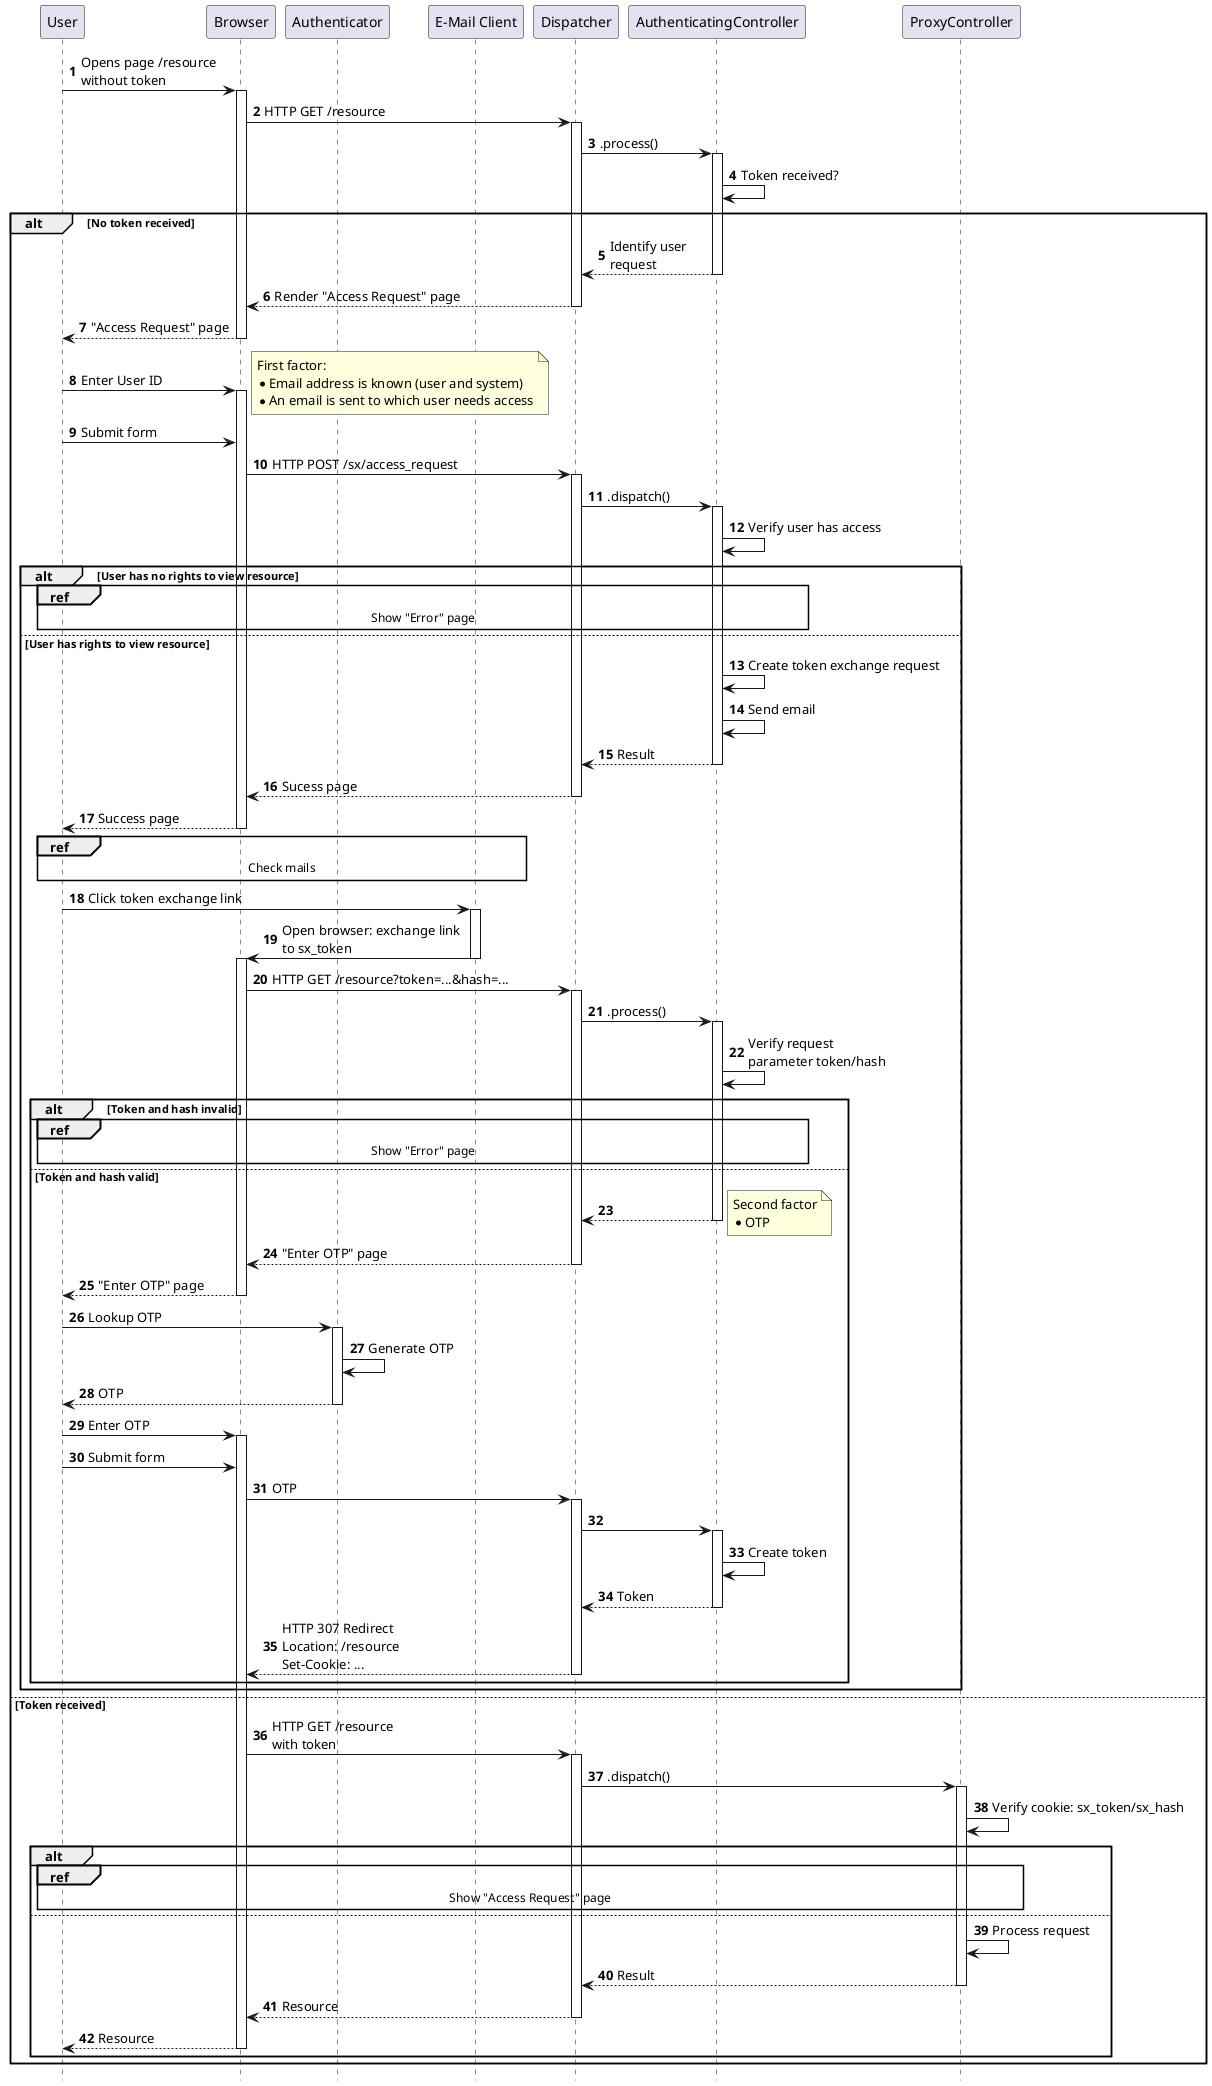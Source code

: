 @startuml

autonumber
hide footbox

participant "User" as User
participant "Browser" as Browser
participant "Authenticator" as Authenticator
participant "E-Mail Client" as EmailClient
participant "Dispatcher" as Dispatcher
participant "AuthenticatingController" as AuthController
participant "ProxyController" as ProxyController

User -> Browser ++ : Opens page /resource\nwithout token
Browser -> Dispatcher ++ : HTTP GET /resource
Dispatcher -> AuthController ++ : .process()
AuthController -> AuthController : Token received?
alt No token received
    Dispatcher <-- AuthController -- : Identify user\nrequest
    Browser <-- Dispatcher -- : Render "Access Request" page
    User <-- Browser -- : "Access Request" page
    User -> Browser ++ : Enter User ID
    note right
    First factor:
    * Email address is known (user and system)
    * An email is sent to which user needs access
    end note
    User -> Browser : Submit form
    Browser -> Dispatcher ++ : HTTP POST /sx/access_request
    Dispatcher -> AuthController ++ : .dispatch()
    AuthController -> AuthController : Verify user has access
    alt User has no rights to view resource
        ref over User, AuthController : Show "Error" page
    else User has rights to view resource
        AuthController -> AuthController : Create token exchange request
        AuthController -> AuthController : Send email
        Dispatcher <-- AuthController -- : Result
        Browser <-- Dispatcher -- : Sucess page
        User <-- Browser -- : Success page
        ref over User, EmailClient : Check mails
        User -> EmailClient ++ : Click token exchange link
        EmailClient -> Browser -- : Open browser: exchange link\nto sx_token
        Browser ++
        Browser -> Dispatcher ++ : HTTP GET /resource?token=...&hash=...
        Dispatcher -> AuthController ++ : .process()
        AuthController -> AuthController : Verify request\nparameter token/hash
        alt Token and hash invalid
            ref over User, AuthController : Show "Error" page
        else Token and hash valid
            Dispatcher <-- AuthController --
            note right
            Second factor
            * OTP
            end note
            Browser <-- Dispatcher -- : "Enter OTP" page
            User <-- Browser -- : "Enter OTP" page
            User -> Authenticator ++ : Lookup OTP
            Authenticator -> Authenticator : Generate OTP
            User <-- Authenticator -- : OTP
            User -> Browser ++ : Enter OTP
            User -> Browser : Submit form
            Browser -> Dispatcher ++ : OTP
            Dispatcher -> AuthController ++
            AuthController -> AuthController : Create token
            Dispatcher <-- AuthController -- : Token
            Browser <-- Dispatcher -- : HTTP 307 Redirect\nLocation: /resource\nSet-Cookie: ...
        end
    end
else Token received
    Browser -> Dispatcher ++ : HTTP GET /resource\nwith token
    Dispatcher -> ProxyController ++ : .dispatch()
    ProxyController -> ProxyController : Verify cookie: sx_token/sx_hash
    alt
        ref over User, ProxyController : Show "Access Request" page
    else
        ProxyController -> ProxyController : Process request
        Dispatcher <-- ProxyController -- : Result
        Browser <-- Dispatcher -- : Resource
        User <-- Browser -- : Resource
    end
end

@enduml
